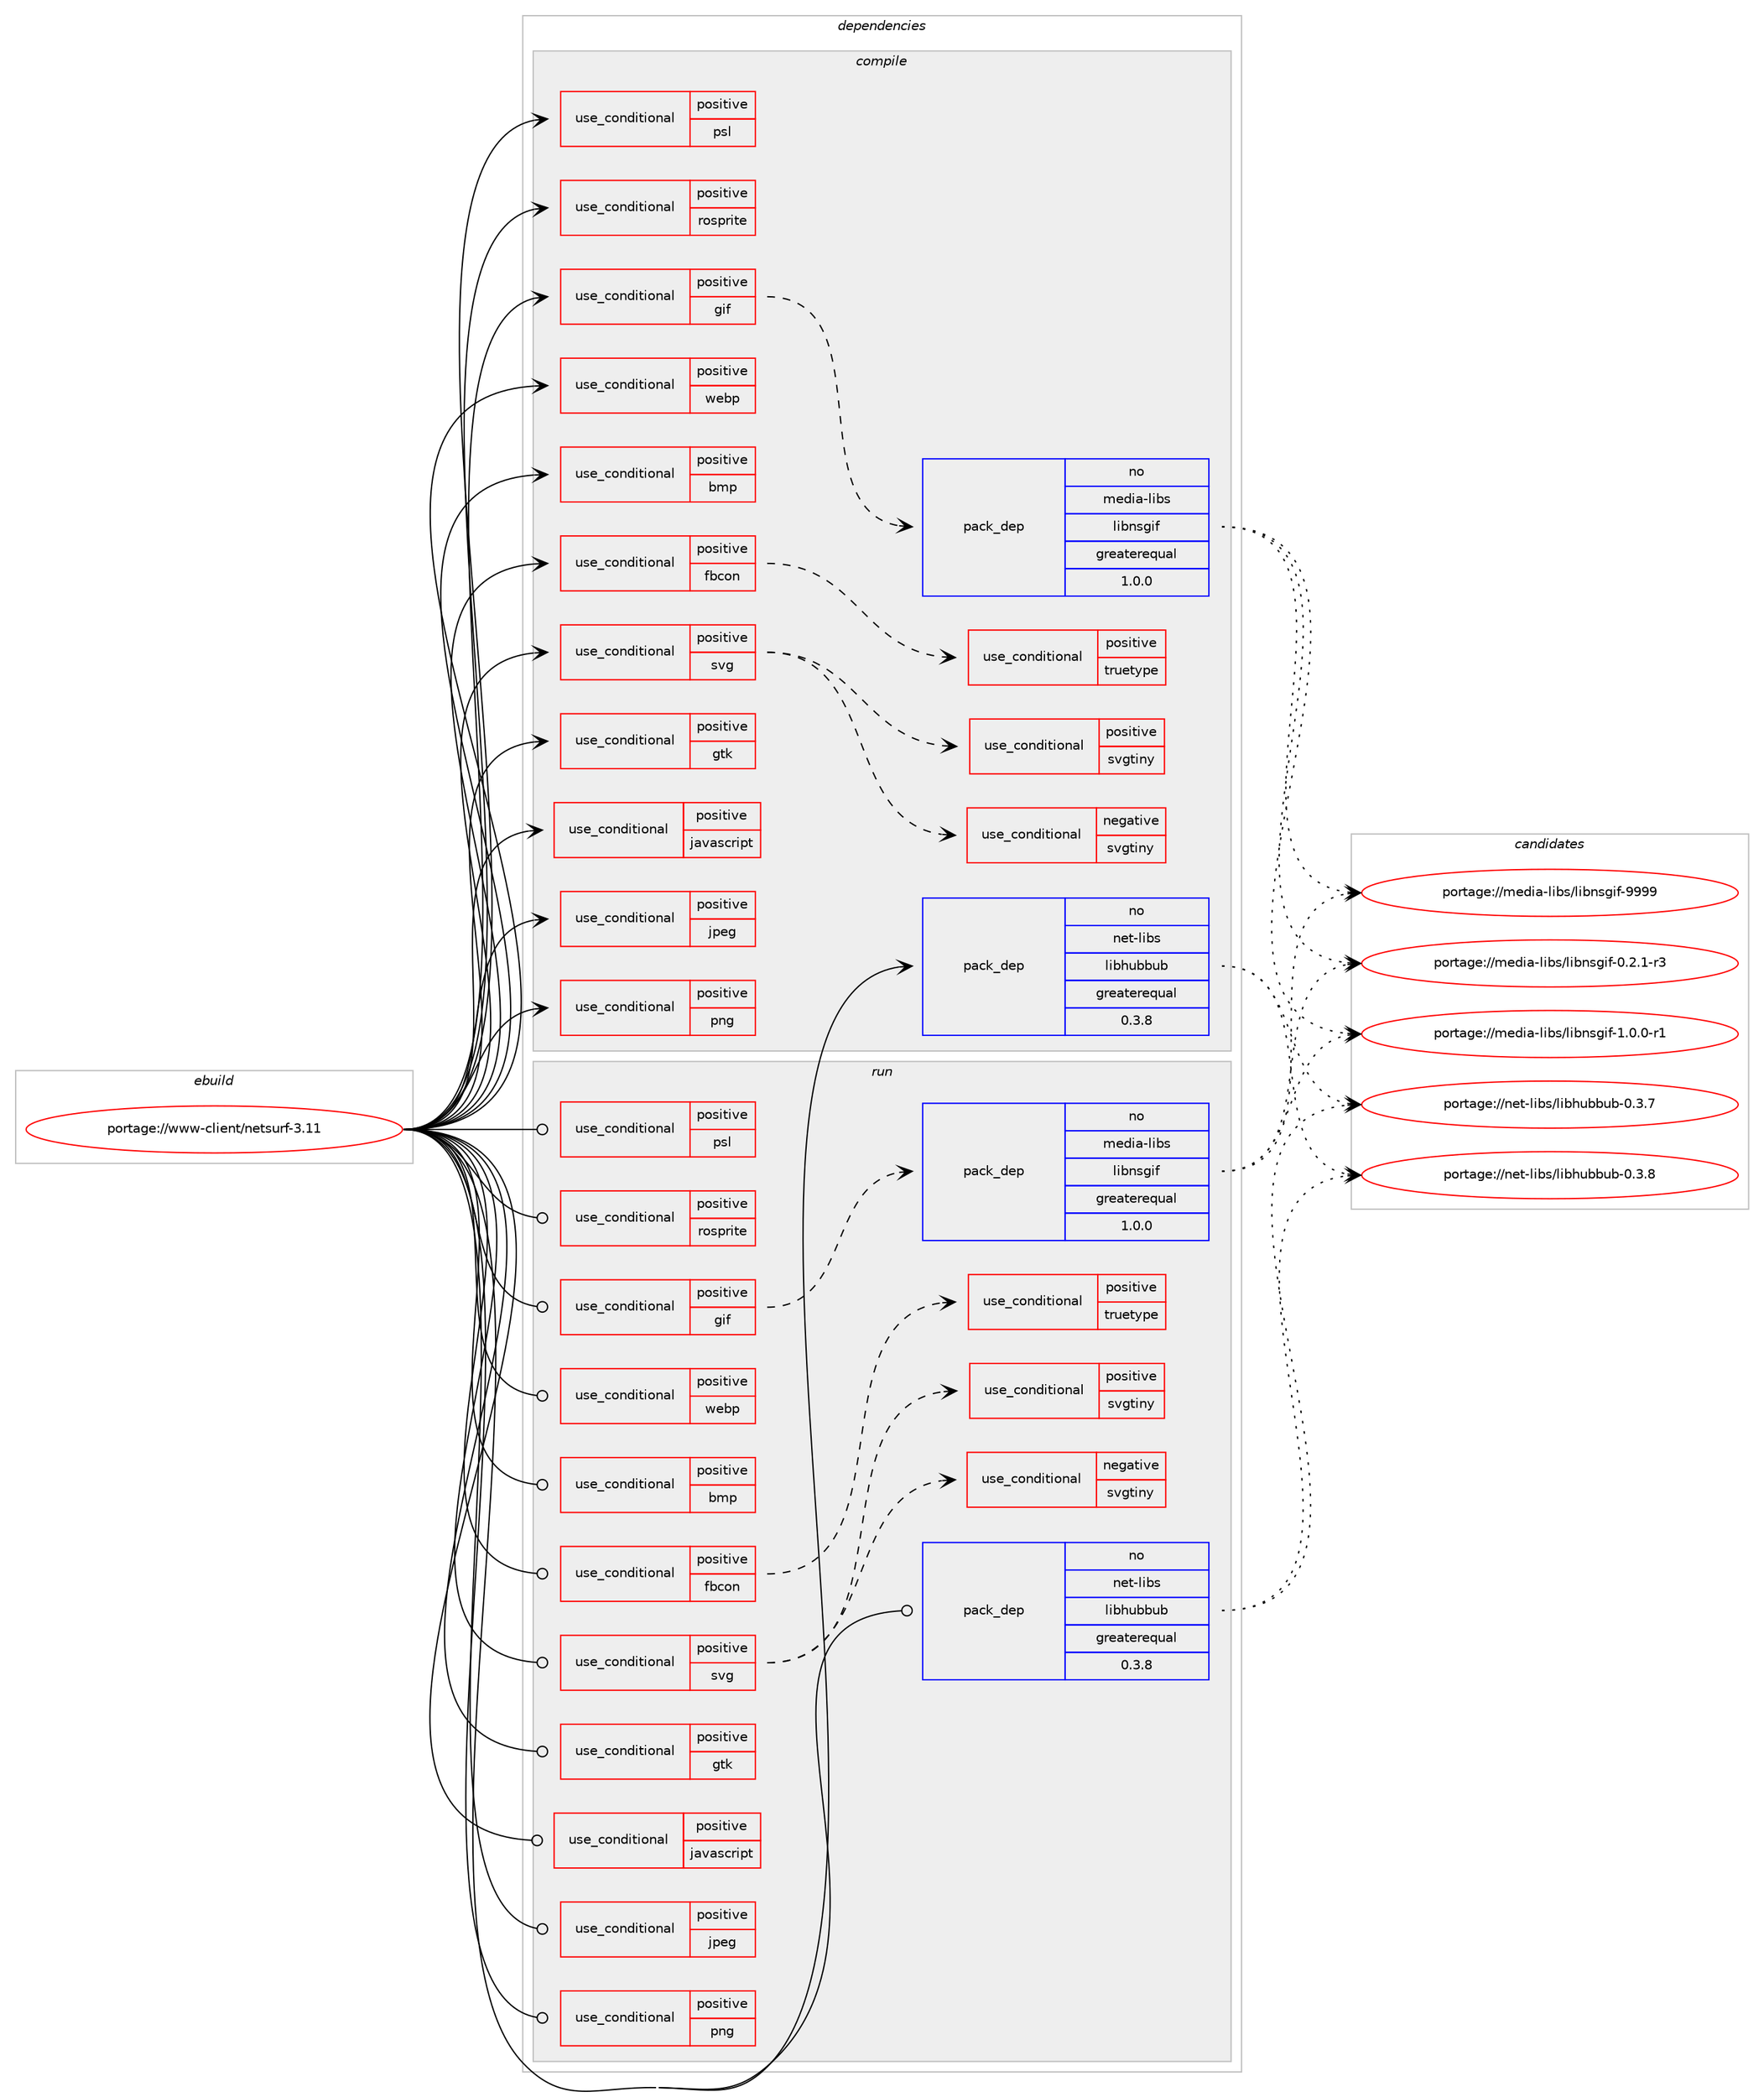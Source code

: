digraph prolog {

# *************
# Graph options
# *************

newrank=true;
concentrate=true;
compound=true;
graph [rankdir=LR,fontname=Helvetica,fontsize=10,ranksep=1.5];#, ranksep=2.5, nodesep=0.2];
edge  [arrowhead=vee];
node  [fontname=Helvetica,fontsize=10];

# **********
# The ebuild
# **********

subgraph cluster_leftcol {
color=gray;
rank=same;
label=<<i>ebuild</i>>;
id [label="portage://www-client/netsurf-3.11", color=red, width=4, href="../www-client/netsurf-3.11.svg"];
}

# ****************
# The dependencies
# ****************

subgraph cluster_midcol {
color=gray;
label=<<i>dependencies</i>>;
subgraph cluster_compile {
fillcolor="#eeeeee";
style=filled;
label=<<i>compile</i>>;
subgraph cond17663 {
dependency26919 [label=<<TABLE BORDER="0" CELLBORDER="1" CELLSPACING="0" CELLPADDING="4"><TR><TD ROWSPAN="3" CELLPADDING="10">use_conditional</TD></TR><TR><TD>positive</TD></TR><TR><TD>bmp</TD></TR></TABLE>>, shape=none, color=red];
# *** BEGIN UNKNOWN DEPENDENCY TYPE (TODO) ***
# dependency26919 -> package_dependency(portage://www-client/netsurf-3.11,install,no,media-libs,libnsbmp,none,[,,],[],[])
# *** END UNKNOWN DEPENDENCY TYPE (TODO) ***

}
id:e -> dependency26919:w [weight=20,style="solid",arrowhead="vee"];
subgraph cond17664 {
dependency26920 [label=<<TABLE BORDER="0" CELLBORDER="1" CELLSPACING="0" CELLPADDING="4"><TR><TD ROWSPAN="3" CELLPADDING="10">use_conditional</TD></TR><TR><TD>positive</TD></TR><TR><TD>fbcon</TD></TR></TABLE>>, shape=none, color=red];
# *** BEGIN UNKNOWN DEPENDENCY TYPE (TODO) ***
# dependency26920 -> package_dependency(portage://www-client/netsurf-3.11,install,no,dev-libs,libnsfb,none,[,,],[],[])
# *** END UNKNOWN DEPENDENCY TYPE (TODO) ***

subgraph cond17665 {
dependency26921 [label=<<TABLE BORDER="0" CELLBORDER="1" CELLSPACING="0" CELLPADDING="4"><TR><TD ROWSPAN="3" CELLPADDING="10">use_conditional</TD></TR><TR><TD>positive</TD></TR><TR><TD>truetype</TD></TR></TABLE>>, shape=none, color=red];
# *** BEGIN UNKNOWN DEPENDENCY TYPE (TODO) ***
# dependency26921 -> package_dependency(portage://www-client/netsurf-3.11,install,no,media-fonts,dejavu,none,[,,],[],[])
# *** END UNKNOWN DEPENDENCY TYPE (TODO) ***

# *** BEGIN UNKNOWN DEPENDENCY TYPE (TODO) ***
# dependency26921 -> package_dependency(portage://www-client/netsurf-3.11,install,no,media-libs,freetype,none,[,,],[],[])
# *** END UNKNOWN DEPENDENCY TYPE (TODO) ***

}
dependency26920:e -> dependency26921:w [weight=20,style="dashed",arrowhead="vee"];
}
id:e -> dependency26920:w [weight=20,style="solid",arrowhead="vee"];
subgraph cond17666 {
dependency26922 [label=<<TABLE BORDER="0" CELLBORDER="1" CELLSPACING="0" CELLPADDING="4"><TR><TD ROWSPAN="3" CELLPADDING="10">use_conditional</TD></TR><TR><TD>positive</TD></TR><TR><TD>gif</TD></TR></TABLE>>, shape=none, color=red];
subgraph pack8931 {
dependency26923 [label=<<TABLE BORDER="0" CELLBORDER="1" CELLSPACING="0" CELLPADDING="4" WIDTH="220"><TR><TD ROWSPAN="6" CELLPADDING="30">pack_dep</TD></TR><TR><TD WIDTH="110">no</TD></TR><TR><TD>media-libs</TD></TR><TR><TD>libnsgif</TD></TR><TR><TD>greaterequal</TD></TR><TR><TD>1.0.0</TD></TR></TABLE>>, shape=none, color=blue];
}
dependency26922:e -> dependency26923:w [weight=20,style="dashed",arrowhead="vee"];
}
id:e -> dependency26922:w [weight=20,style="solid",arrowhead="vee"];
subgraph cond17667 {
dependency26924 [label=<<TABLE BORDER="0" CELLBORDER="1" CELLSPACING="0" CELLPADDING="4"><TR><TD ROWSPAN="3" CELLPADDING="10">use_conditional</TD></TR><TR><TD>positive</TD></TR><TR><TD>gtk</TD></TR></TABLE>>, shape=none, color=red];
# *** BEGIN UNKNOWN DEPENDENCY TYPE (TODO) ***
# dependency26924 -> package_dependency(portage://www-client/netsurf-3.11,install,no,dev-libs,glib,none,[,,],[slot(2)],[])
# *** END UNKNOWN DEPENDENCY TYPE (TODO) ***

# *** BEGIN UNKNOWN DEPENDENCY TYPE (TODO) ***
# dependency26924 -> package_dependency(portage://www-client/netsurf-3.11,install,no,x11-libs,gtk+,none,[,,],[slot(3)],[])
# *** END UNKNOWN DEPENDENCY TYPE (TODO) ***

}
id:e -> dependency26924:w [weight=20,style="solid",arrowhead="vee"];
subgraph cond17668 {
dependency26925 [label=<<TABLE BORDER="0" CELLBORDER="1" CELLSPACING="0" CELLPADDING="4"><TR><TD ROWSPAN="3" CELLPADDING="10">use_conditional</TD></TR><TR><TD>positive</TD></TR><TR><TD>javascript</TD></TR></TABLE>>, shape=none, color=red];
# *** BEGIN UNKNOWN DEPENDENCY TYPE (TODO) ***
# dependency26925 -> package_dependency(portage://www-client/netsurf-3.11,install,no,dev-libs,nsgenbind,none,[,,],[],[])
# *** END UNKNOWN DEPENDENCY TYPE (TODO) ***

# *** BEGIN UNKNOWN DEPENDENCY TYPE (TODO) ***
# dependency26925 -> package_dependency(portage://www-client/netsurf-3.11,install,no,dev-lang,duktape,none,[,,],any_same_slot,[])
# *** END UNKNOWN DEPENDENCY TYPE (TODO) ***

}
id:e -> dependency26925:w [weight=20,style="solid",arrowhead="vee"];
subgraph cond17669 {
dependency26926 [label=<<TABLE BORDER="0" CELLBORDER="1" CELLSPACING="0" CELLPADDING="4"><TR><TD ROWSPAN="3" CELLPADDING="10">use_conditional</TD></TR><TR><TD>positive</TD></TR><TR><TD>jpeg</TD></TR></TABLE>>, shape=none, color=red];
# *** BEGIN UNKNOWN DEPENDENCY TYPE (TODO) ***
# dependency26926 -> package_dependency(portage://www-client/netsurf-3.11,install,no,media-libs,libjpeg-turbo,none,[,,],any_same_slot,[])
# *** END UNKNOWN DEPENDENCY TYPE (TODO) ***

}
id:e -> dependency26926:w [weight=20,style="solid",arrowhead="vee"];
subgraph cond17670 {
dependency26927 [label=<<TABLE BORDER="0" CELLBORDER="1" CELLSPACING="0" CELLPADDING="4"><TR><TD ROWSPAN="3" CELLPADDING="10">use_conditional</TD></TR><TR><TD>positive</TD></TR><TR><TD>png</TD></TR></TABLE>>, shape=none, color=red];
# *** BEGIN UNKNOWN DEPENDENCY TYPE (TODO) ***
# dependency26927 -> package_dependency(portage://www-client/netsurf-3.11,install,no,media-libs,libpng,none,[,,],[slot(0),equal],[])
# *** END UNKNOWN DEPENDENCY TYPE (TODO) ***

}
id:e -> dependency26927:w [weight=20,style="solid",arrowhead="vee"];
subgraph cond17671 {
dependency26928 [label=<<TABLE BORDER="0" CELLBORDER="1" CELLSPACING="0" CELLPADDING="4"><TR><TD ROWSPAN="3" CELLPADDING="10">use_conditional</TD></TR><TR><TD>positive</TD></TR><TR><TD>psl</TD></TR></TABLE>>, shape=none, color=red];
# *** BEGIN UNKNOWN DEPENDENCY TYPE (TODO) ***
# dependency26928 -> package_dependency(portage://www-client/netsurf-3.11,install,no,media-libs,libnspsl,none,[,,],[],[])
# *** END UNKNOWN DEPENDENCY TYPE (TODO) ***

}
id:e -> dependency26928:w [weight=20,style="solid",arrowhead="vee"];
subgraph cond17672 {
dependency26929 [label=<<TABLE BORDER="0" CELLBORDER="1" CELLSPACING="0" CELLPADDING="4"><TR><TD ROWSPAN="3" CELLPADDING="10">use_conditional</TD></TR><TR><TD>positive</TD></TR><TR><TD>rosprite</TD></TR></TABLE>>, shape=none, color=red];
# *** BEGIN UNKNOWN DEPENDENCY TYPE (TODO) ***
# dependency26929 -> package_dependency(portage://www-client/netsurf-3.11,install,no,media-libs,librosprite,none,[,,],[],[])
# *** END UNKNOWN DEPENDENCY TYPE (TODO) ***

}
id:e -> dependency26929:w [weight=20,style="solid",arrowhead="vee"];
subgraph cond17673 {
dependency26930 [label=<<TABLE BORDER="0" CELLBORDER="1" CELLSPACING="0" CELLPADDING="4"><TR><TD ROWSPAN="3" CELLPADDING="10">use_conditional</TD></TR><TR><TD>positive</TD></TR><TR><TD>svg</TD></TR></TABLE>>, shape=none, color=red];
subgraph cond17674 {
dependency26931 [label=<<TABLE BORDER="0" CELLBORDER="1" CELLSPACING="0" CELLPADDING="4"><TR><TD ROWSPAN="3" CELLPADDING="10">use_conditional</TD></TR><TR><TD>positive</TD></TR><TR><TD>svgtiny</TD></TR></TABLE>>, shape=none, color=red];
# *** BEGIN UNKNOWN DEPENDENCY TYPE (TODO) ***
# dependency26931 -> package_dependency(portage://www-client/netsurf-3.11,install,no,media-libs,libsvgtiny,none,[,,],[],[])
# *** END UNKNOWN DEPENDENCY TYPE (TODO) ***

}
dependency26930:e -> dependency26931:w [weight=20,style="dashed",arrowhead="vee"];
subgraph cond17675 {
dependency26932 [label=<<TABLE BORDER="0" CELLBORDER="1" CELLSPACING="0" CELLPADDING="4"><TR><TD ROWSPAN="3" CELLPADDING="10">use_conditional</TD></TR><TR><TD>negative</TD></TR><TR><TD>svgtiny</TD></TR></TABLE>>, shape=none, color=red];
# *** BEGIN UNKNOWN DEPENDENCY TYPE (TODO) ***
# dependency26932 -> package_dependency(portage://www-client/netsurf-3.11,install,no,gnome-base,librsvg,none,[,,],[slot(2)],[])
# *** END UNKNOWN DEPENDENCY TYPE (TODO) ***

}
dependency26930:e -> dependency26932:w [weight=20,style="dashed",arrowhead="vee"];
}
id:e -> dependency26930:w [weight=20,style="solid",arrowhead="vee"];
subgraph cond17676 {
dependency26933 [label=<<TABLE BORDER="0" CELLBORDER="1" CELLSPACING="0" CELLPADDING="4"><TR><TD ROWSPAN="3" CELLPADDING="10">use_conditional</TD></TR><TR><TD>positive</TD></TR><TR><TD>webp</TD></TR></TABLE>>, shape=none, color=red];
# *** BEGIN UNKNOWN DEPENDENCY TYPE (TODO) ***
# dependency26933 -> package_dependency(portage://www-client/netsurf-3.11,install,no,media-libs,libwebp,none,[,,],[],[])
# *** END UNKNOWN DEPENDENCY TYPE (TODO) ***

}
id:e -> dependency26933:w [weight=20,style="solid",arrowhead="vee"];
# *** BEGIN UNKNOWN DEPENDENCY TYPE (TODO) ***
# id -> package_dependency(portage://www-client/netsurf-3.11,install,no,dev-libs,libcss,none,[,,],[],[])
# *** END UNKNOWN DEPENDENCY TYPE (TODO) ***

# *** BEGIN UNKNOWN DEPENDENCY TYPE (TODO) ***
# id -> package_dependency(portage://www-client/netsurf-3.11,install,no,dev-libs,libnsutils,none,[,,],[],[])
# *** END UNKNOWN DEPENDENCY TYPE (TODO) ***

# *** BEGIN UNKNOWN DEPENDENCY TYPE (TODO) ***
# id -> package_dependency(portage://www-client/netsurf-3.11,install,no,dev-libs,libutf8proc,none,[,,],[],[])
# *** END UNKNOWN DEPENDENCY TYPE (TODO) ***

# *** BEGIN UNKNOWN DEPENDENCY TYPE (TODO) ***
# id -> package_dependency(portage://www-client/netsurf-3.11,install,no,dev-libs,libxml2,none,[,,],[slot(2)],[])
# *** END UNKNOWN DEPENDENCY TYPE (TODO) ***

# *** BEGIN UNKNOWN DEPENDENCY TYPE (TODO) ***
# id -> package_dependency(portage://www-client/netsurf-3.11,install,no,dev-libs,openssl,none,[,,],any_same_slot,[])
# *** END UNKNOWN DEPENDENCY TYPE (TODO) ***

# *** BEGIN UNKNOWN DEPENDENCY TYPE (TODO) ***
# id -> package_dependency(portage://www-client/netsurf-3.11,install,no,net-libs,libdom,none,[,,],[],[])
# *** END UNKNOWN DEPENDENCY TYPE (TODO) ***

subgraph pack8932 {
dependency26934 [label=<<TABLE BORDER="0" CELLBORDER="1" CELLSPACING="0" CELLPADDING="4" WIDTH="220"><TR><TD ROWSPAN="6" CELLPADDING="30">pack_dep</TD></TR><TR><TD WIDTH="110">no</TD></TR><TR><TD>net-libs</TD></TR><TR><TD>libhubbub</TD></TR><TR><TD>greaterequal</TD></TR><TR><TD>0.3.8</TD></TR></TABLE>>, shape=none, color=blue];
}
id:e -> dependency26934:w [weight=20,style="solid",arrowhead="vee"];
# *** BEGIN UNKNOWN DEPENDENCY TYPE (TODO) ***
# id -> package_dependency(portage://www-client/netsurf-3.11,install,no,net-misc,curl,none,[,,],[],[])
# *** END UNKNOWN DEPENDENCY TYPE (TODO) ***

}
subgraph cluster_compileandrun {
fillcolor="#eeeeee";
style=filled;
label=<<i>compile and run</i>>;
}
subgraph cluster_run {
fillcolor="#eeeeee";
style=filled;
label=<<i>run</i>>;
subgraph cond17677 {
dependency26935 [label=<<TABLE BORDER="0" CELLBORDER="1" CELLSPACING="0" CELLPADDING="4"><TR><TD ROWSPAN="3" CELLPADDING="10">use_conditional</TD></TR><TR><TD>positive</TD></TR><TR><TD>bmp</TD></TR></TABLE>>, shape=none, color=red];
# *** BEGIN UNKNOWN DEPENDENCY TYPE (TODO) ***
# dependency26935 -> package_dependency(portage://www-client/netsurf-3.11,run,no,media-libs,libnsbmp,none,[,,],[],[])
# *** END UNKNOWN DEPENDENCY TYPE (TODO) ***

}
id:e -> dependency26935:w [weight=20,style="solid",arrowhead="odot"];
subgraph cond17678 {
dependency26936 [label=<<TABLE BORDER="0" CELLBORDER="1" CELLSPACING="0" CELLPADDING="4"><TR><TD ROWSPAN="3" CELLPADDING="10">use_conditional</TD></TR><TR><TD>positive</TD></TR><TR><TD>fbcon</TD></TR></TABLE>>, shape=none, color=red];
# *** BEGIN UNKNOWN DEPENDENCY TYPE (TODO) ***
# dependency26936 -> package_dependency(portage://www-client/netsurf-3.11,run,no,dev-libs,libnsfb,none,[,,],[],[])
# *** END UNKNOWN DEPENDENCY TYPE (TODO) ***

subgraph cond17679 {
dependency26937 [label=<<TABLE BORDER="0" CELLBORDER="1" CELLSPACING="0" CELLPADDING="4"><TR><TD ROWSPAN="3" CELLPADDING="10">use_conditional</TD></TR><TR><TD>positive</TD></TR><TR><TD>truetype</TD></TR></TABLE>>, shape=none, color=red];
# *** BEGIN UNKNOWN DEPENDENCY TYPE (TODO) ***
# dependency26937 -> package_dependency(portage://www-client/netsurf-3.11,run,no,media-fonts,dejavu,none,[,,],[],[])
# *** END UNKNOWN DEPENDENCY TYPE (TODO) ***

# *** BEGIN UNKNOWN DEPENDENCY TYPE (TODO) ***
# dependency26937 -> package_dependency(portage://www-client/netsurf-3.11,run,no,media-libs,freetype,none,[,,],[],[])
# *** END UNKNOWN DEPENDENCY TYPE (TODO) ***

}
dependency26936:e -> dependency26937:w [weight=20,style="dashed",arrowhead="vee"];
}
id:e -> dependency26936:w [weight=20,style="solid",arrowhead="odot"];
subgraph cond17680 {
dependency26938 [label=<<TABLE BORDER="0" CELLBORDER="1" CELLSPACING="0" CELLPADDING="4"><TR><TD ROWSPAN="3" CELLPADDING="10">use_conditional</TD></TR><TR><TD>positive</TD></TR><TR><TD>gif</TD></TR></TABLE>>, shape=none, color=red];
subgraph pack8933 {
dependency26939 [label=<<TABLE BORDER="0" CELLBORDER="1" CELLSPACING="0" CELLPADDING="4" WIDTH="220"><TR><TD ROWSPAN="6" CELLPADDING="30">pack_dep</TD></TR><TR><TD WIDTH="110">no</TD></TR><TR><TD>media-libs</TD></TR><TR><TD>libnsgif</TD></TR><TR><TD>greaterequal</TD></TR><TR><TD>1.0.0</TD></TR></TABLE>>, shape=none, color=blue];
}
dependency26938:e -> dependency26939:w [weight=20,style="dashed",arrowhead="vee"];
}
id:e -> dependency26938:w [weight=20,style="solid",arrowhead="odot"];
subgraph cond17681 {
dependency26940 [label=<<TABLE BORDER="0" CELLBORDER="1" CELLSPACING="0" CELLPADDING="4"><TR><TD ROWSPAN="3" CELLPADDING="10">use_conditional</TD></TR><TR><TD>positive</TD></TR><TR><TD>gtk</TD></TR></TABLE>>, shape=none, color=red];
# *** BEGIN UNKNOWN DEPENDENCY TYPE (TODO) ***
# dependency26940 -> package_dependency(portage://www-client/netsurf-3.11,run,no,dev-libs,glib,none,[,,],[slot(2)],[])
# *** END UNKNOWN DEPENDENCY TYPE (TODO) ***

# *** BEGIN UNKNOWN DEPENDENCY TYPE (TODO) ***
# dependency26940 -> package_dependency(portage://www-client/netsurf-3.11,run,no,x11-libs,gtk+,none,[,,],[slot(3)],[])
# *** END UNKNOWN DEPENDENCY TYPE (TODO) ***

}
id:e -> dependency26940:w [weight=20,style="solid",arrowhead="odot"];
subgraph cond17682 {
dependency26941 [label=<<TABLE BORDER="0" CELLBORDER="1" CELLSPACING="0" CELLPADDING="4"><TR><TD ROWSPAN="3" CELLPADDING="10">use_conditional</TD></TR><TR><TD>positive</TD></TR><TR><TD>javascript</TD></TR></TABLE>>, shape=none, color=red];
# *** BEGIN UNKNOWN DEPENDENCY TYPE (TODO) ***
# dependency26941 -> package_dependency(portage://www-client/netsurf-3.11,run,no,dev-libs,nsgenbind,none,[,,],[],[])
# *** END UNKNOWN DEPENDENCY TYPE (TODO) ***

# *** BEGIN UNKNOWN DEPENDENCY TYPE (TODO) ***
# dependency26941 -> package_dependency(portage://www-client/netsurf-3.11,run,no,dev-lang,duktape,none,[,,],any_same_slot,[])
# *** END UNKNOWN DEPENDENCY TYPE (TODO) ***

}
id:e -> dependency26941:w [weight=20,style="solid",arrowhead="odot"];
subgraph cond17683 {
dependency26942 [label=<<TABLE BORDER="0" CELLBORDER="1" CELLSPACING="0" CELLPADDING="4"><TR><TD ROWSPAN="3" CELLPADDING="10">use_conditional</TD></TR><TR><TD>positive</TD></TR><TR><TD>jpeg</TD></TR></TABLE>>, shape=none, color=red];
# *** BEGIN UNKNOWN DEPENDENCY TYPE (TODO) ***
# dependency26942 -> package_dependency(portage://www-client/netsurf-3.11,run,no,media-libs,libjpeg-turbo,none,[,,],any_same_slot,[])
# *** END UNKNOWN DEPENDENCY TYPE (TODO) ***

}
id:e -> dependency26942:w [weight=20,style="solid",arrowhead="odot"];
subgraph cond17684 {
dependency26943 [label=<<TABLE BORDER="0" CELLBORDER="1" CELLSPACING="0" CELLPADDING="4"><TR><TD ROWSPAN="3" CELLPADDING="10">use_conditional</TD></TR><TR><TD>positive</TD></TR><TR><TD>png</TD></TR></TABLE>>, shape=none, color=red];
# *** BEGIN UNKNOWN DEPENDENCY TYPE (TODO) ***
# dependency26943 -> package_dependency(portage://www-client/netsurf-3.11,run,no,media-libs,libpng,none,[,,],[slot(0),equal],[])
# *** END UNKNOWN DEPENDENCY TYPE (TODO) ***

}
id:e -> dependency26943:w [weight=20,style="solid",arrowhead="odot"];
subgraph cond17685 {
dependency26944 [label=<<TABLE BORDER="0" CELLBORDER="1" CELLSPACING="0" CELLPADDING="4"><TR><TD ROWSPAN="3" CELLPADDING="10">use_conditional</TD></TR><TR><TD>positive</TD></TR><TR><TD>psl</TD></TR></TABLE>>, shape=none, color=red];
# *** BEGIN UNKNOWN DEPENDENCY TYPE (TODO) ***
# dependency26944 -> package_dependency(portage://www-client/netsurf-3.11,run,no,media-libs,libnspsl,none,[,,],[],[])
# *** END UNKNOWN DEPENDENCY TYPE (TODO) ***

}
id:e -> dependency26944:w [weight=20,style="solid",arrowhead="odot"];
subgraph cond17686 {
dependency26945 [label=<<TABLE BORDER="0" CELLBORDER="1" CELLSPACING="0" CELLPADDING="4"><TR><TD ROWSPAN="3" CELLPADDING="10">use_conditional</TD></TR><TR><TD>positive</TD></TR><TR><TD>rosprite</TD></TR></TABLE>>, shape=none, color=red];
# *** BEGIN UNKNOWN DEPENDENCY TYPE (TODO) ***
# dependency26945 -> package_dependency(portage://www-client/netsurf-3.11,run,no,media-libs,librosprite,none,[,,],[],[])
# *** END UNKNOWN DEPENDENCY TYPE (TODO) ***

}
id:e -> dependency26945:w [weight=20,style="solid",arrowhead="odot"];
subgraph cond17687 {
dependency26946 [label=<<TABLE BORDER="0" CELLBORDER="1" CELLSPACING="0" CELLPADDING="4"><TR><TD ROWSPAN="3" CELLPADDING="10">use_conditional</TD></TR><TR><TD>positive</TD></TR><TR><TD>svg</TD></TR></TABLE>>, shape=none, color=red];
subgraph cond17688 {
dependency26947 [label=<<TABLE BORDER="0" CELLBORDER="1" CELLSPACING="0" CELLPADDING="4"><TR><TD ROWSPAN="3" CELLPADDING="10">use_conditional</TD></TR><TR><TD>positive</TD></TR><TR><TD>svgtiny</TD></TR></TABLE>>, shape=none, color=red];
# *** BEGIN UNKNOWN DEPENDENCY TYPE (TODO) ***
# dependency26947 -> package_dependency(portage://www-client/netsurf-3.11,run,no,media-libs,libsvgtiny,none,[,,],[],[])
# *** END UNKNOWN DEPENDENCY TYPE (TODO) ***

}
dependency26946:e -> dependency26947:w [weight=20,style="dashed",arrowhead="vee"];
subgraph cond17689 {
dependency26948 [label=<<TABLE BORDER="0" CELLBORDER="1" CELLSPACING="0" CELLPADDING="4"><TR><TD ROWSPAN="3" CELLPADDING="10">use_conditional</TD></TR><TR><TD>negative</TD></TR><TR><TD>svgtiny</TD></TR></TABLE>>, shape=none, color=red];
# *** BEGIN UNKNOWN DEPENDENCY TYPE (TODO) ***
# dependency26948 -> package_dependency(portage://www-client/netsurf-3.11,run,no,gnome-base,librsvg,none,[,,],[slot(2)],[])
# *** END UNKNOWN DEPENDENCY TYPE (TODO) ***

}
dependency26946:e -> dependency26948:w [weight=20,style="dashed",arrowhead="vee"];
}
id:e -> dependency26946:w [weight=20,style="solid",arrowhead="odot"];
subgraph cond17690 {
dependency26949 [label=<<TABLE BORDER="0" CELLBORDER="1" CELLSPACING="0" CELLPADDING="4"><TR><TD ROWSPAN="3" CELLPADDING="10">use_conditional</TD></TR><TR><TD>positive</TD></TR><TR><TD>webp</TD></TR></TABLE>>, shape=none, color=red];
# *** BEGIN UNKNOWN DEPENDENCY TYPE (TODO) ***
# dependency26949 -> package_dependency(portage://www-client/netsurf-3.11,run,no,media-libs,libwebp,none,[,,],[],[])
# *** END UNKNOWN DEPENDENCY TYPE (TODO) ***

}
id:e -> dependency26949:w [weight=20,style="solid",arrowhead="odot"];
# *** BEGIN UNKNOWN DEPENDENCY TYPE (TODO) ***
# id -> package_dependency(portage://www-client/netsurf-3.11,run,no,dev-libs,libcss,none,[,,],[],[])
# *** END UNKNOWN DEPENDENCY TYPE (TODO) ***

# *** BEGIN UNKNOWN DEPENDENCY TYPE (TODO) ***
# id -> package_dependency(portage://www-client/netsurf-3.11,run,no,dev-libs,libnsutils,none,[,,],[],[])
# *** END UNKNOWN DEPENDENCY TYPE (TODO) ***

# *** BEGIN UNKNOWN DEPENDENCY TYPE (TODO) ***
# id -> package_dependency(portage://www-client/netsurf-3.11,run,no,dev-libs,libutf8proc,none,[,,],[],[])
# *** END UNKNOWN DEPENDENCY TYPE (TODO) ***

# *** BEGIN UNKNOWN DEPENDENCY TYPE (TODO) ***
# id -> package_dependency(portage://www-client/netsurf-3.11,run,no,dev-libs,libxml2,none,[,,],[slot(2)],[])
# *** END UNKNOWN DEPENDENCY TYPE (TODO) ***

# *** BEGIN UNKNOWN DEPENDENCY TYPE (TODO) ***
# id -> package_dependency(portage://www-client/netsurf-3.11,run,no,dev-libs,openssl,none,[,,],any_same_slot,[])
# *** END UNKNOWN DEPENDENCY TYPE (TODO) ***

# *** BEGIN UNKNOWN DEPENDENCY TYPE (TODO) ***
# id -> package_dependency(portage://www-client/netsurf-3.11,run,no,net-libs,libdom,none,[,,],[],[])
# *** END UNKNOWN DEPENDENCY TYPE (TODO) ***

subgraph pack8934 {
dependency26950 [label=<<TABLE BORDER="0" CELLBORDER="1" CELLSPACING="0" CELLPADDING="4" WIDTH="220"><TR><TD ROWSPAN="6" CELLPADDING="30">pack_dep</TD></TR><TR><TD WIDTH="110">no</TD></TR><TR><TD>net-libs</TD></TR><TR><TD>libhubbub</TD></TR><TR><TD>greaterequal</TD></TR><TR><TD>0.3.8</TD></TR></TABLE>>, shape=none, color=blue];
}
id:e -> dependency26950:w [weight=20,style="solid",arrowhead="odot"];
# *** BEGIN UNKNOWN DEPENDENCY TYPE (TODO) ***
# id -> package_dependency(portage://www-client/netsurf-3.11,run,no,net-misc,curl,none,[,,],[],[])
# *** END UNKNOWN DEPENDENCY TYPE (TODO) ***

}
}

# **************
# The candidates
# **************

subgraph cluster_choices {
rank=same;
color=gray;
label=<<i>candidates</i>>;

subgraph choice8931 {
color=black;
nodesep=1;
choice10910110010597451081059811547108105981101151031051024548465046494511451 [label="portage://media-libs/libnsgif-0.2.1-r3", color=red, width=4,href="../media-libs/libnsgif-0.2.1-r3.svg"];
choice10910110010597451081059811547108105981101151031051024549464846484511449 [label="portage://media-libs/libnsgif-1.0.0-r1", color=red, width=4,href="../media-libs/libnsgif-1.0.0-r1.svg"];
choice10910110010597451081059811547108105981101151031051024557575757 [label="portage://media-libs/libnsgif-9999", color=red, width=4,href="../media-libs/libnsgif-9999.svg"];
dependency26923:e -> choice10910110010597451081059811547108105981101151031051024548465046494511451:w [style=dotted,weight="100"];
dependency26923:e -> choice10910110010597451081059811547108105981101151031051024549464846484511449:w [style=dotted,weight="100"];
dependency26923:e -> choice10910110010597451081059811547108105981101151031051024557575757:w [style=dotted,weight="100"];
}
subgraph choice8932 {
color=black;
nodesep=1;
choice11010111645108105981154710810598104117989811798454846514655 [label="portage://net-libs/libhubbub-0.3.7", color=red, width=4,href="../net-libs/libhubbub-0.3.7.svg"];
choice11010111645108105981154710810598104117989811798454846514656 [label="portage://net-libs/libhubbub-0.3.8", color=red, width=4,href="../net-libs/libhubbub-0.3.8.svg"];
dependency26934:e -> choice11010111645108105981154710810598104117989811798454846514655:w [style=dotted,weight="100"];
dependency26934:e -> choice11010111645108105981154710810598104117989811798454846514656:w [style=dotted,weight="100"];
}
subgraph choice8933 {
color=black;
nodesep=1;
choice10910110010597451081059811547108105981101151031051024548465046494511451 [label="portage://media-libs/libnsgif-0.2.1-r3", color=red, width=4,href="../media-libs/libnsgif-0.2.1-r3.svg"];
choice10910110010597451081059811547108105981101151031051024549464846484511449 [label="portage://media-libs/libnsgif-1.0.0-r1", color=red, width=4,href="../media-libs/libnsgif-1.0.0-r1.svg"];
choice10910110010597451081059811547108105981101151031051024557575757 [label="portage://media-libs/libnsgif-9999", color=red, width=4,href="../media-libs/libnsgif-9999.svg"];
dependency26939:e -> choice10910110010597451081059811547108105981101151031051024548465046494511451:w [style=dotted,weight="100"];
dependency26939:e -> choice10910110010597451081059811547108105981101151031051024549464846484511449:w [style=dotted,weight="100"];
dependency26939:e -> choice10910110010597451081059811547108105981101151031051024557575757:w [style=dotted,weight="100"];
}
subgraph choice8934 {
color=black;
nodesep=1;
choice11010111645108105981154710810598104117989811798454846514655 [label="portage://net-libs/libhubbub-0.3.7", color=red, width=4,href="../net-libs/libhubbub-0.3.7.svg"];
choice11010111645108105981154710810598104117989811798454846514656 [label="portage://net-libs/libhubbub-0.3.8", color=red, width=4,href="../net-libs/libhubbub-0.3.8.svg"];
dependency26950:e -> choice11010111645108105981154710810598104117989811798454846514655:w [style=dotted,weight="100"];
dependency26950:e -> choice11010111645108105981154710810598104117989811798454846514656:w [style=dotted,weight="100"];
}
}

}
